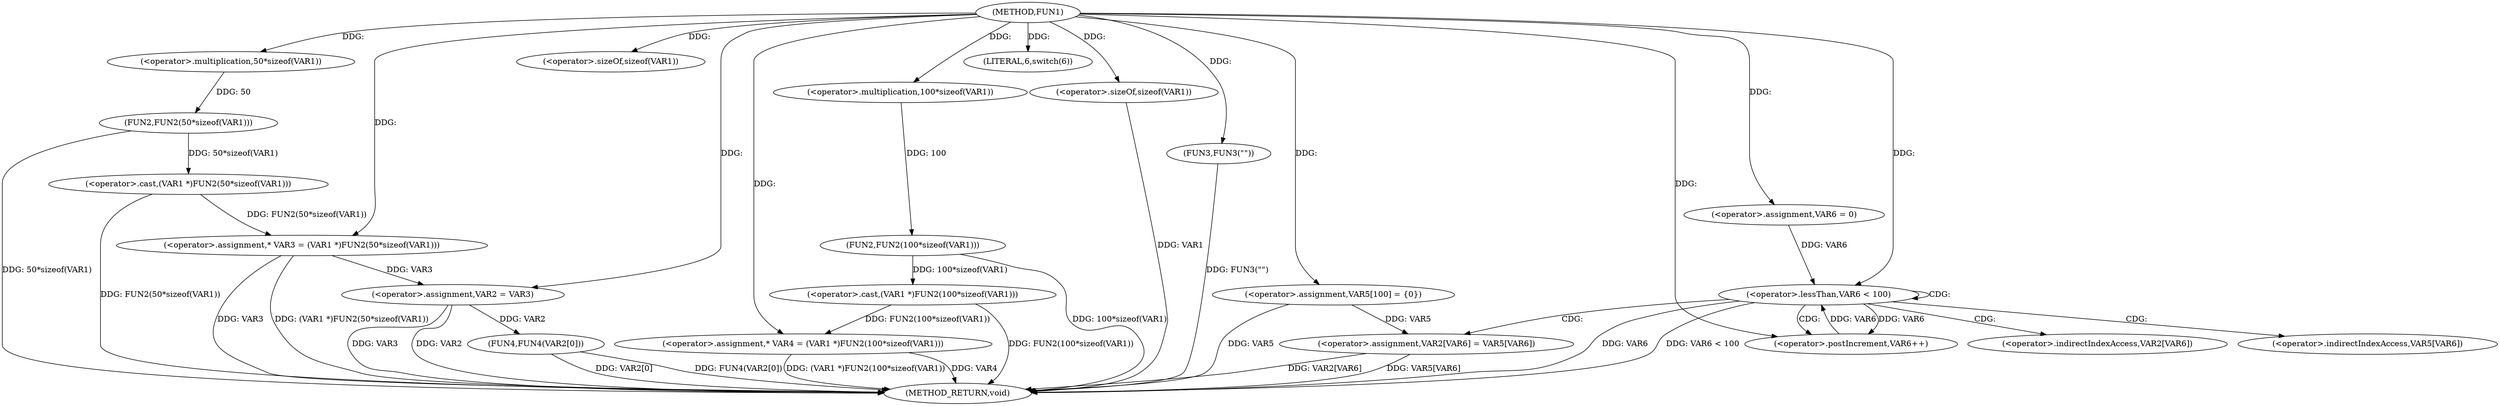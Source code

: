 digraph FUN1 {  
"1000100" [label = "(METHOD,FUN1)" ]
"1000162" [label = "(METHOD_RETURN,void)" ]
"1000104" [label = "(<operator>.assignment,* VAR3 = (VAR1 *)FUN2(50*sizeof(VAR1)))" ]
"1000106" [label = "(<operator>.cast,(VAR1 *)FUN2(50*sizeof(VAR1)))" ]
"1000108" [label = "(FUN2,FUN2(50*sizeof(VAR1)))" ]
"1000109" [label = "(<operator>.multiplication,50*sizeof(VAR1))" ]
"1000111" [label = "(<operator>.sizeOf,sizeof(VAR1))" ]
"1000114" [label = "(<operator>.assignment,* VAR4 = (VAR1 *)FUN2(100*sizeof(VAR1)))" ]
"1000116" [label = "(<operator>.cast,(VAR1 *)FUN2(100*sizeof(VAR1)))" ]
"1000118" [label = "(FUN2,FUN2(100*sizeof(VAR1)))" ]
"1000119" [label = "(<operator>.multiplication,100*sizeof(VAR1))" ]
"1000121" [label = "(<operator>.sizeOf,sizeof(VAR1))" ]
"1000124" [label = "(LITERAL,6,switch(6))" ]
"1000127" [label = "(<operator>.assignment,VAR2 = VAR3)" ]
"1000132" [label = "(FUN3,FUN3(\"\"))" ]
"1000137" [label = "(<operator>.assignment,VAR5[100] = {0})" ]
"1000142" [label = "(<operator>.assignment,VAR6 = 0)" ]
"1000145" [label = "(<operator>.lessThan,VAR6 < 100)" ]
"1000148" [label = "(<operator>.postIncrement,VAR6++)" ]
"1000151" [label = "(<operator>.assignment,VAR2[VAR6] = VAR5[VAR6])" ]
"1000158" [label = "(FUN4,FUN4(VAR2[0]))" ]
"1000152" [label = "(<operator>.indirectIndexAccess,VAR2[VAR6])" ]
"1000155" [label = "(<operator>.indirectIndexAccess,VAR5[VAR6])" ]
  "1000158" -> "1000162"  [ label = "DDG: VAR2[0]"] 
  "1000106" -> "1000162"  [ label = "DDG: FUN2(50*sizeof(VAR1))"] 
  "1000104" -> "1000162"  [ label = "DDG: VAR3"] 
  "1000132" -> "1000162"  [ label = "DDG: FUN3(\"\")"] 
  "1000151" -> "1000162"  [ label = "DDG: VAR2[VAR6]"] 
  "1000116" -> "1000162"  [ label = "DDG: FUN2(100*sizeof(VAR1))"] 
  "1000118" -> "1000162"  [ label = "DDG: 100*sizeof(VAR1)"] 
  "1000145" -> "1000162"  [ label = "DDG: VAR6"] 
  "1000114" -> "1000162"  [ label = "DDG: (VAR1 *)FUN2(100*sizeof(VAR1))"] 
  "1000127" -> "1000162"  [ label = "DDG: VAR3"] 
  "1000151" -> "1000162"  [ label = "DDG: VAR5[VAR6]"] 
  "1000158" -> "1000162"  [ label = "DDG: FUN4(VAR2[0])"] 
  "1000114" -> "1000162"  [ label = "DDG: VAR4"] 
  "1000121" -> "1000162"  [ label = "DDG: VAR1"] 
  "1000145" -> "1000162"  [ label = "DDG: VAR6 < 100"] 
  "1000127" -> "1000162"  [ label = "DDG: VAR2"] 
  "1000137" -> "1000162"  [ label = "DDG: VAR5"] 
  "1000104" -> "1000162"  [ label = "DDG: (VAR1 *)FUN2(50*sizeof(VAR1))"] 
  "1000108" -> "1000162"  [ label = "DDG: 50*sizeof(VAR1)"] 
  "1000106" -> "1000104"  [ label = "DDG: FUN2(50*sizeof(VAR1))"] 
  "1000100" -> "1000104"  [ label = "DDG: "] 
  "1000108" -> "1000106"  [ label = "DDG: 50*sizeof(VAR1)"] 
  "1000109" -> "1000108"  [ label = "DDG: 50"] 
  "1000100" -> "1000109"  [ label = "DDG: "] 
  "1000100" -> "1000111"  [ label = "DDG: "] 
  "1000116" -> "1000114"  [ label = "DDG: FUN2(100*sizeof(VAR1))"] 
  "1000100" -> "1000114"  [ label = "DDG: "] 
  "1000118" -> "1000116"  [ label = "DDG: 100*sizeof(VAR1)"] 
  "1000119" -> "1000118"  [ label = "DDG: 100"] 
  "1000100" -> "1000119"  [ label = "DDG: "] 
  "1000100" -> "1000121"  [ label = "DDG: "] 
  "1000100" -> "1000124"  [ label = "DDG: "] 
  "1000104" -> "1000127"  [ label = "DDG: VAR3"] 
  "1000100" -> "1000127"  [ label = "DDG: "] 
  "1000100" -> "1000132"  [ label = "DDG: "] 
  "1000100" -> "1000137"  [ label = "DDG: "] 
  "1000100" -> "1000142"  [ label = "DDG: "] 
  "1000148" -> "1000145"  [ label = "DDG: VAR6"] 
  "1000142" -> "1000145"  [ label = "DDG: VAR6"] 
  "1000100" -> "1000145"  [ label = "DDG: "] 
  "1000145" -> "1000148"  [ label = "DDG: VAR6"] 
  "1000100" -> "1000148"  [ label = "DDG: "] 
  "1000137" -> "1000151"  [ label = "DDG: VAR5"] 
  "1000127" -> "1000158"  [ label = "DDG: VAR2"] 
  "1000145" -> "1000155"  [ label = "CDG: "] 
  "1000145" -> "1000151"  [ label = "CDG: "] 
  "1000145" -> "1000145"  [ label = "CDG: "] 
  "1000145" -> "1000152"  [ label = "CDG: "] 
  "1000145" -> "1000148"  [ label = "CDG: "] 
}
